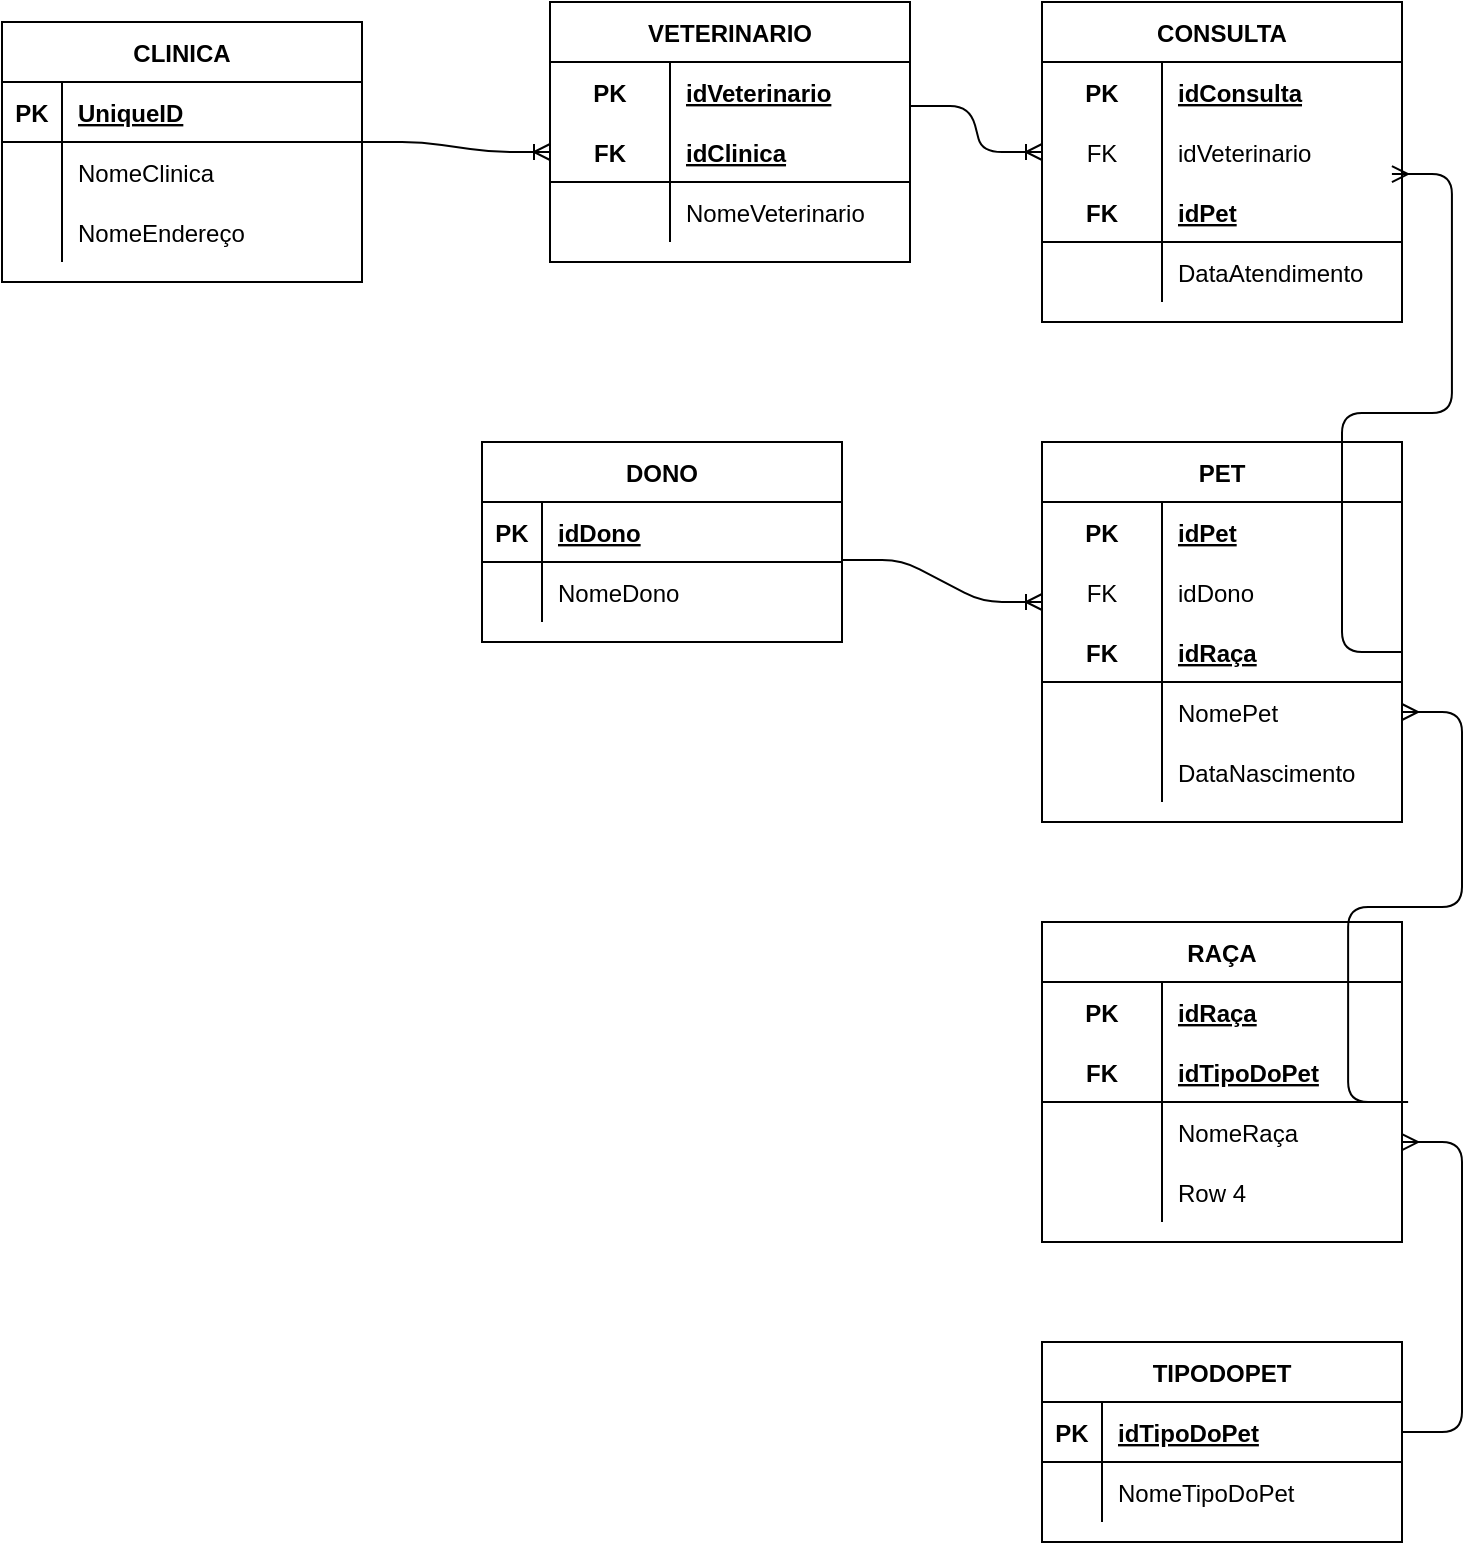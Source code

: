 <mxfile version="14.9.3" type="google"><diagram id="6hvwkCKKyfZGM2zHW6va" name="Page-1"><mxGraphModel dx="868" dy="450" grid="1" gridSize="10" guides="1" tooltips="1" connect="1" arrows="1" fold="1" page="1" pageScale="1" pageWidth="827" pageHeight="1169" math="0" shadow="0"><root><mxCell id="0"/><mxCell id="1" parent="0"/><mxCell id="MPyiWwz2eKO4E_4aaz9Q-1" value="CLINICA" style="shape=table;startSize=30;container=1;collapsible=1;childLayout=tableLayout;fixedRows=1;rowLines=0;fontStyle=1;align=center;resizeLast=1;" vertex="1" parent="1"><mxGeometry x="50" y="40" width="180" height="130" as="geometry"/></mxCell><mxCell id="MPyiWwz2eKO4E_4aaz9Q-2" value="" style="shape=partialRectangle;collapsible=0;dropTarget=0;pointerEvents=0;fillColor=none;top=0;left=0;bottom=1;right=0;points=[[0,0.5],[1,0.5]];portConstraint=eastwest;" vertex="1" parent="MPyiWwz2eKO4E_4aaz9Q-1"><mxGeometry y="30" width="180" height="30" as="geometry"/></mxCell><mxCell id="MPyiWwz2eKO4E_4aaz9Q-3" value="PK" style="shape=partialRectangle;connectable=0;fillColor=none;top=0;left=0;bottom=0;right=0;fontStyle=1;overflow=hidden;" vertex="1" parent="MPyiWwz2eKO4E_4aaz9Q-2"><mxGeometry width="30" height="30" as="geometry"/></mxCell><mxCell id="MPyiWwz2eKO4E_4aaz9Q-4" value="UniqueID" style="shape=partialRectangle;connectable=0;fillColor=none;top=0;left=0;bottom=0;right=0;align=left;spacingLeft=6;fontStyle=5;overflow=hidden;" vertex="1" parent="MPyiWwz2eKO4E_4aaz9Q-2"><mxGeometry x="30" width="150" height="30" as="geometry"/></mxCell><mxCell id="MPyiWwz2eKO4E_4aaz9Q-5" value="" style="shape=partialRectangle;collapsible=0;dropTarget=0;pointerEvents=0;fillColor=none;top=0;left=0;bottom=0;right=0;points=[[0,0.5],[1,0.5]];portConstraint=eastwest;" vertex="1" parent="MPyiWwz2eKO4E_4aaz9Q-1"><mxGeometry y="60" width="180" height="30" as="geometry"/></mxCell><mxCell id="MPyiWwz2eKO4E_4aaz9Q-6" value="" style="shape=partialRectangle;connectable=0;fillColor=none;top=0;left=0;bottom=0;right=0;editable=1;overflow=hidden;" vertex="1" parent="MPyiWwz2eKO4E_4aaz9Q-5"><mxGeometry width="30" height="30" as="geometry"/></mxCell><mxCell id="MPyiWwz2eKO4E_4aaz9Q-7" value="NomeClinica" style="shape=partialRectangle;connectable=0;fillColor=none;top=0;left=0;bottom=0;right=0;align=left;spacingLeft=6;overflow=hidden;" vertex="1" parent="MPyiWwz2eKO4E_4aaz9Q-5"><mxGeometry x="30" width="150" height="30" as="geometry"/></mxCell><mxCell id="MPyiWwz2eKO4E_4aaz9Q-8" value="" style="shape=partialRectangle;collapsible=0;dropTarget=0;pointerEvents=0;fillColor=none;top=0;left=0;bottom=0;right=0;points=[[0,0.5],[1,0.5]];portConstraint=eastwest;" vertex="1" parent="MPyiWwz2eKO4E_4aaz9Q-1"><mxGeometry y="90" width="180" height="30" as="geometry"/></mxCell><mxCell id="MPyiWwz2eKO4E_4aaz9Q-9" value="" style="shape=partialRectangle;connectable=0;fillColor=none;top=0;left=0;bottom=0;right=0;editable=1;overflow=hidden;" vertex="1" parent="MPyiWwz2eKO4E_4aaz9Q-8"><mxGeometry width="30" height="30" as="geometry"/></mxCell><mxCell id="MPyiWwz2eKO4E_4aaz9Q-10" value="NomeEndereço" style="shape=partialRectangle;connectable=0;fillColor=none;top=0;left=0;bottom=0;right=0;align=left;spacingLeft=6;overflow=hidden;" vertex="1" parent="MPyiWwz2eKO4E_4aaz9Q-8"><mxGeometry x="30" width="150" height="30" as="geometry"/></mxCell><mxCell id="MPyiWwz2eKO4E_4aaz9Q-14" value="VETERINARIO" style="shape=table;startSize=30;container=1;collapsible=1;childLayout=tableLayout;fixedRows=1;rowLines=0;fontStyle=1;align=center;resizeLast=1;" vertex="1" parent="1"><mxGeometry x="324" y="30" width="180" height="130" as="geometry"/></mxCell><mxCell id="MPyiWwz2eKO4E_4aaz9Q-15" value="" style="shape=partialRectangle;collapsible=0;dropTarget=0;pointerEvents=0;fillColor=none;top=0;left=0;bottom=0;right=0;points=[[0,0.5],[1,0.5]];portConstraint=eastwest;" vertex="1" parent="MPyiWwz2eKO4E_4aaz9Q-14"><mxGeometry y="30" width="180" height="30" as="geometry"/></mxCell><mxCell id="MPyiWwz2eKO4E_4aaz9Q-16" value="PK" style="shape=partialRectangle;connectable=0;fillColor=none;top=0;left=0;bottom=0;right=0;fontStyle=1;overflow=hidden;" vertex="1" parent="MPyiWwz2eKO4E_4aaz9Q-15"><mxGeometry width="60" height="30" as="geometry"/></mxCell><mxCell id="MPyiWwz2eKO4E_4aaz9Q-17" value="idVeterinario" style="shape=partialRectangle;connectable=0;fillColor=none;top=0;left=0;bottom=0;right=0;align=left;spacingLeft=6;fontStyle=5;overflow=hidden;" vertex="1" parent="MPyiWwz2eKO4E_4aaz9Q-15"><mxGeometry x="60" width="120" height="30" as="geometry"/></mxCell><mxCell id="MPyiWwz2eKO4E_4aaz9Q-18" value="" style="shape=partialRectangle;collapsible=0;dropTarget=0;pointerEvents=0;fillColor=none;top=0;left=0;bottom=1;right=0;points=[[0,0.5],[1,0.5]];portConstraint=eastwest;" vertex="1" parent="MPyiWwz2eKO4E_4aaz9Q-14"><mxGeometry y="60" width="180" height="30" as="geometry"/></mxCell><mxCell id="MPyiWwz2eKO4E_4aaz9Q-19" value="FK" style="shape=partialRectangle;connectable=0;fillColor=none;top=0;left=0;bottom=0;right=0;fontStyle=1;overflow=hidden;" vertex="1" parent="MPyiWwz2eKO4E_4aaz9Q-18"><mxGeometry width="60" height="30" as="geometry"/></mxCell><mxCell id="MPyiWwz2eKO4E_4aaz9Q-20" value="idClinica" style="shape=partialRectangle;connectable=0;fillColor=none;top=0;left=0;bottom=0;right=0;align=left;spacingLeft=6;fontStyle=5;overflow=hidden;" vertex="1" parent="MPyiWwz2eKO4E_4aaz9Q-18"><mxGeometry x="60" width="120" height="30" as="geometry"/></mxCell><mxCell id="MPyiWwz2eKO4E_4aaz9Q-21" value="" style="shape=partialRectangle;collapsible=0;dropTarget=0;pointerEvents=0;fillColor=none;top=0;left=0;bottom=0;right=0;points=[[0,0.5],[1,0.5]];portConstraint=eastwest;" vertex="1" parent="MPyiWwz2eKO4E_4aaz9Q-14"><mxGeometry y="90" width="180" height="30" as="geometry"/></mxCell><mxCell id="MPyiWwz2eKO4E_4aaz9Q-22" value="" style="shape=partialRectangle;connectable=0;fillColor=none;top=0;left=0;bottom=0;right=0;editable=1;overflow=hidden;" vertex="1" parent="MPyiWwz2eKO4E_4aaz9Q-21"><mxGeometry width="60" height="30" as="geometry"/></mxCell><mxCell id="MPyiWwz2eKO4E_4aaz9Q-23" value="NomeVeterinario" style="shape=partialRectangle;connectable=0;fillColor=none;top=0;left=0;bottom=0;right=0;align=left;spacingLeft=6;overflow=hidden;" vertex="1" parent="MPyiWwz2eKO4E_4aaz9Q-21"><mxGeometry x="60" width="120" height="30" as="geometry"/></mxCell><mxCell id="MPyiWwz2eKO4E_4aaz9Q-39" value="CONSULTA" style="shape=table;startSize=30;container=1;collapsible=1;childLayout=tableLayout;fixedRows=1;rowLines=0;fontStyle=1;align=center;resizeLast=1;" vertex="1" parent="1"><mxGeometry x="570" y="30" width="180" height="160" as="geometry"/></mxCell><mxCell id="MPyiWwz2eKO4E_4aaz9Q-40" value="" style="shape=partialRectangle;collapsible=0;dropTarget=0;pointerEvents=0;fillColor=none;top=0;left=0;bottom=0;right=0;points=[[0,0.5],[1,0.5]];portConstraint=eastwest;" vertex="1" parent="MPyiWwz2eKO4E_4aaz9Q-39"><mxGeometry y="30" width="180" height="30" as="geometry"/></mxCell><mxCell id="MPyiWwz2eKO4E_4aaz9Q-41" value="PK" style="shape=partialRectangle;connectable=0;fillColor=none;top=0;left=0;bottom=0;right=0;fontStyle=1;overflow=hidden;" vertex="1" parent="MPyiWwz2eKO4E_4aaz9Q-40"><mxGeometry width="60" height="30" as="geometry"/></mxCell><mxCell id="MPyiWwz2eKO4E_4aaz9Q-42" value="idConsulta" style="shape=partialRectangle;connectable=0;fillColor=none;top=0;left=0;bottom=0;right=0;align=left;spacingLeft=6;fontStyle=5;overflow=hidden;" vertex="1" parent="MPyiWwz2eKO4E_4aaz9Q-40"><mxGeometry x="60" width="120" height="30" as="geometry"/></mxCell><mxCell id="MPyiWwz2eKO4E_4aaz9Q-43" value="" style="shape=partialRectangle;collapsible=0;dropTarget=0;pointerEvents=0;fillColor=none;top=0;left=0;bottom=0;right=0;points=[[0,0.5],[1,0.5]];portConstraint=eastwest;" vertex="1" parent="MPyiWwz2eKO4E_4aaz9Q-39"><mxGeometry y="60" width="180" height="30" as="geometry"/></mxCell><mxCell id="MPyiWwz2eKO4E_4aaz9Q-44" value="FK" style="shape=partialRectangle;connectable=0;fillColor=none;top=0;left=0;bottom=0;right=0;fontStyle=0;overflow=hidden;" vertex="1" parent="MPyiWwz2eKO4E_4aaz9Q-43"><mxGeometry width="60" height="30" as="geometry"/></mxCell><mxCell id="MPyiWwz2eKO4E_4aaz9Q-45" value="idVeterinario" style="shape=partialRectangle;connectable=0;fillColor=none;top=0;left=0;bottom=0;right=0;align=left;spacingLeft=6;fontStyle=0;overflow=hidden;" vertex="1" parent="MPyiWwz2eKO4E_4aaz9Q-43"><mxGeometry x="60" width="120" height="30" as="geometry"/></mxCell><mxCell id="MPyiWwz2eKO4E_4aaz9Q-46" value="" style="shape=partialRectangle;collapsible=0;dropTarget=0;pointerEvents=0;fillColor=none;top=0;left=0;bottom=1;right=0;points=[[0,0.5],[1,0.5]];portConstraint=eastwest;" vertex="1" parent="MPyiWwz2eKO4E_4aaz9Q-39"><mxGeometry y="90" width="180" height="30" as="geometry"/></mxCell><mxCell id="MPyiWwz2eKO4E_4aaz9Q-47" value="FK" style="shape=partialRectangle;connectable=0;fillColor=none;top=0;left=0;bottom=0;right=0;fontStyle=1;overflow=hidden;" vertex="1" parent="MPyiWwz2eKO4E_4aaz9Q-46"><mxGeometry width="60" height="30" as="geometry"/></mxCell><mxCell id="MPyiWwz2eKO4E_4aaz9Q-48" value="idPet" style="shape=partialRectangle;connectable=0;fillColor=none;top=0;left=0;bottom=0;right=0;align=left;spacingLeft=6;fontStyle=5;overflow=hidden;" vertex="1" parent="MPyiWwz2eKO4E_4aaz9Q-46"><mxGeometry x="60" width="120" height="30" as="geometry"/></mxCell><mxCell id="MPyiWwz2eKO4E_4aaz9Q-49" value="" style="shape=partialRectangle;collapsible=0;dropTarget=0;pointerEvents=0;fillColor=none;top=0;left=0;bottom=0;right=0;points=[[0,0.5],[1,0.5]];portConstraint=eastwest;" vertex="1" parent="MPyiWwz2eKO4E_4aaz9Q-39"><mxGeometry y="120" width="180" height="30" as="geometry"/></mxCell><mxCell id="MPyiWwz2eKO4E_4aaz9Q-50" value="" style="shape=partialRectangle;connectable=0;fillColor=none;top=0;left=0;bottom=0;right=0;editable=1;overflow=hidden;" vertex="1" parent="MPyiWwz2eKO4E_4aaz9Q-49"><mxGeometry width="60" height="30" as="geometry"/></mxCell><mxCell id="MPyiWwz2eKO4E_4aaz9Q-51" value="DataAtendimento" style="shape=partialRectangle;connectable=0;fillColor=none;top=0;left=0;bottom=0;right=0;align=left;spacingLeft=6;overflow=hidden;" vertex="1" parent="MPyiWwz2eKO4E_4aaz9Q-49"><mxGeometry x="60" width="120" height="30" as="geometry"/></mxCell><mxCell id="MPyiWwz2eKO4E_4aaz9Q-52" value="PET" style="shape=table;startSize=30;container=1;collapsible=1;childLayout=tableLayout;fixedRows=1;rowLines=0;fontStyle=1;align=center;resizeLast=1;" vertex="1" parent="1"><mxGeometry x="570" y="250" width="180" height="190" as="geometry"/></mxCell><mxCell id="MPyiWwz2eKO4E_4aaz9Q-53" value="" style="shape=partialRectangle;collapsible=0;dropTarget=0;pointerEvents=0;fillColor=none;top=0;left=0;bottom=0;right=0;points=[[0,0.5],[1,0.5]];portConstraint=eastwest;" vertex="1" parent="MPyiWwz2eKO4E_4aaz9Q-52"><mxGeometry y="30" width="180" height="30" as="geometry"/></mxCell><mxCell id="MPyiWwz2eKO4E_4aaz9Q-54" value="PK" style="shape=partialRectangle;connectable=0;fillColor=none;top=0;left=0;bottom=0;right=0;fontStyle=1;overflow=hidden;" vertex="1" parent="MPyiWwz2eKO4E_4aaz9Q-53"><mxGeometry width="60" height="30" as="geometry"/></mxCell><mxCell id="MPyiWwz2eKO4E_4aaz9Q-55" value="idPet" style="shape=partialRectangle;connectable=0;fillColor=none;top=0;left=0;bottom=0;right=0;align=left;spacingLeft=6;fontStyle=5;overflow=hidden;" vertex="1" parent="MPyiWwz2eKO4E_4aaz9Q-53"><mxGeometry x="60" width="120" height="30" as="geometry"/></mxCell><mxCell id="MPyiWwz2eKO4E_4aaz9Q-56" value="" style="shape=partialRectangle;collapsible=0;dropTarget=0;pointerEvents=0;fillColor=none;top=0;left=0;bottom=0;right=0;points=[[0,0.5],[1,0.5]];portConstraint=eastwest;" vertex="1" parent="MPyiWwz2eKO4E_4aaz9Q-52"><mxGeometry y="60" width="180" height="30" as="geometry"/></mxCell><mxCell id="MPyiWwz2eKO4E_4aaz9Q-57" value="FK" style="shape=partialRectangle;connectable=0;fillColor=none;top=0;left=0;bottom=0;right=0;fontStyle=0;overflow=hidden;" vertex="1" parent="MPyiWwz2eKO4E_4aaz9Q-56"><mxGeometry width="60" height="30" as="geometry"/></mxCell><mxCell id="MPyiWwz2eKO4E_4aaz9Q-58" value="idDono" style="shape=partialRectangle;connectable=0;fillColor=none;top=0;left=0;bottom=0;right=0;align=left;spacingLeft=6;fontStyle=0;overflow=hidden;" vertex="1" parent="MPyiWwz2eKO4E_4aaz9Q-56"><mxGeometry x="60" width="120" height="30" as="geometry"/></mxCell><mxCell id="MPyiWwz2eKO4E_4aaz9Q-59" value="" style="shape=partialRectangle;collapsible=0;dropTarget=0;pointerEvents=0;fillColor=none;top=0;left=0;bottom=1;right=0;points=[[0,0.5],[1,0.5]];portConstraint=eastwest;" vertex="1" parent="MPyiWwz2eKO4E_4aaz9Q-52"><mxGeometry y="90" width="180" height="30" as="geometry"/></mxCell><mxCell id="MPyiWwz2eKO4E_4aaz9Q-60" value="FK" style="shape=partialRectangle;connectable=0;fillColor=none;top=0;left=0;bottom=0;right=0;fontStyle=1;overflow=hidden;" vertex="1" parent="MPyiWwz2eKO4E_4aaz9Q-59"><mxGeometry width="60" height="30" as="geometry"/></mxCell><mxCell id="MPyiWwz2eKO4E_4aaz9Q-61" value="idRaça" style="shape=partialRectangle;connectable=0;fillColor=none;top=0;left=0;bottom=0;right=0;align=left;spacingLeft=6;fontStyle=5;overflow=hidden;" vertex="1" parent="MPyiWwz2eKO4E_4aaz9Q-59"><mxGeometry x="60" width="120" height="30" as="geometry"/></mxCell><mxCell id="MPyiWwz2eKO4E_4aaz9Q-65" value="" style="shape=partialRectangle;collapsible=0;dropTarget=0;pointerEvents=0;fillColor=none;top=0;left=0;bottom=0;right=0;points=[[0,0.5],[1,0.5]];portConstraint=eastwest;" vertex="1" parent="MPyiWwz2eKO4E_4aaz9Q-52"><mxGeometry y="120" width="180" height="30" as="geometry"/></mxCell><mxCell id="MPyiWwz2eKO4E_4aaz9Q-66" value="" style="shape=partialRectangle;connectable=0;fillColor=none;top=0;left=0;bottom=0;right=0;editable=1;overflow=hidden;" vertex="1" parent="MPyiWwz2eKO4E_4aaz9Q-65"><mxGeometry width="60" height="30" as="geometry"/></mxCell><mxCell id="MPyiWwz2eKO4E_4aaz9Q-67" value="NomePet" style="shape=partialRectangle;connectable=0;fillColor=none;top=0;left=0;bottom=0;right=0;align=left;spacingLeft=6;overflow=hidden;" vertex="1" parent="MPyiWwz2eKO4E_4aaz9Q-65"><mxGeometry x="60" width="120" height="30" as="geometry"/></mxCell><mxCell id="MPyiWwz2eKO4E_4aaz9Q-62" value="" style="shape=partialRectangle;collapsible=0;dropTarget=0;pointerEvents=0;fillColor=none;top=0;left=0;bottom=0;right=0;points=[[0,0.5],[1,0.5]];portConstraint=eastwest;" vertex="1" parent="MPyiWwz2eKO4E_4aaz9Q-52"><mxGeometry y="150" width="180" height="30" as="geometry"/></mxCell><mxCell id="MPyiWwz2eKO4E_4aaz9Q-63" value="" style="shape=partialRectangle;connectable=0;fillColor=none;top=0;left=0;bottom=0;right=0;editable=1;overflow=hidden;" vertex="1" parent="MPyiWwz2eKO4E_4aaz9Q-62"><mxGeometry width="60" height="30" as="geometry"/></mxCell><mxCell id="MPyiWwz2eKO4E_4aaz9Q-64" value="DataNascimento" style="shape=partialRectangle;connectable=0;fillColor=none;top=0;left=0;bottom=0;right=0;align=left;spacingLeft=6;overflow=hidden;" vertex="1" parent="MPyiWwz2eKO4E_4aaz9Q-62"><mxGeometry x="60" width="120" height="30" as="geometry"/></mxCell><mxCell id="MPyiWwz2eKO4E_4aaz9Q-68" value="RAÇA" style="shape=table;startSize=30;container=1;collapsible=1;childLayout=tableLayout;fixedRows=1;rowLines=0;fontStyle=1;align=center;resizeLast=1;" vertex="1" parent="1"><mxGeometry x="570" y="490" width="180" height="160" as="geometry"/></mxCell><mxCell id="MPyiWwz2eKO4E_4aaz9Q-69" value="" style="shape=partialRectangle;collapsible=0;dropTarget=0;pointerEvents=0;fillColor=none;top=0;left=0;bottom=0;right=0;points=[[0,0.5],[1,0.5]];portConstraint=eastwest;" vertex="1" parent="MPyiWwz2eKO4E_4aaz9Q-68"><mxGeometry y="30" width="180" height="30" as="geometry"/></mxCell><mxCell id="MPyiWwz2eKO4E_4aaz9Q-70" value="PK" style="shape=partialRectangle;connectable=0;fillColor=none;top=0;left=0;bottom=0;right=0;fontStyle=1;overflow=hidden;" vertex="1" parent="MPyiWwz2eKO4E_4aaz9Q-69"><mxGeometry width="60" height="30" as="geometry"/></mxCell><mxCell id="MPyiWwz2eKO4E_4aaz9Q-71" value="idRaça" style="shape=partialRectangle;connectable=0;fillColor=none;top=0;left=0;bottom=0;right=0;align=left;spacingLeft=6;fontStyle=5;overflow=hidden;" vertex="1" parent="MPyiWwz2eKO4E_4aaz9Q-69"><mxGeometry x="60" width="120" height="30" as="geometry"/></mxCell><mxCell id="MPyiWwz2eKO4E_4aaz9Q-72" value="" style="shape=partialRectangle;collapsible=0;dropTarget=0;pointerEvents=0;fillColor=none;top=0;left=0;bottom=1;right=0;points=[[0,0.5],[1,0.5]];portConstraint=eastwest;" vertex="1" parent="MPyiWwz2eKO4E_4aaz9Q-68"><mxGeometry y="60" width="180" height="30" as="geometry"/></mxCell><mxCell id="MPyiWwz2eKO4E_4aaz9Q-73" value="FK" style="shape=partialRectangle;connectable=0;fillColor=none;top=0;left=0;bottom=0;right=0;fontStyle=1;overflow=hidden;" vertex="1" parent="MPyiWwz2eKO4E_4aaz9Q-72"><mxGeometry width="60" height="30" as="geometry"/></mxCell><mxCell id="MPyiWwz2eKO4E_4aaz9Q-74" value="idTipoDoPet" style="shape=partialRectangle;connectable=0;fillColor=none;top=0;left=0;bottom=0;right=0;align=left;spacingLeft=6;fontStyle=5;overflow=hidden;" vertex="1" parent="MPyiWwz2eKO4E_4aaz9Q-72"><mxGeometry x="60" width="120" height="30" as="geometry"/></mxCell><mxCell id="MPyiWwz2eKO4E_4aaz9Q-75" value="" style="shape=partialRectangle;collapsible=0;dropTarget=0;pointerEvents=0;fillColor=none;top=0;left=0;bottom=0;right=0;points=[[0,0.5],[1,0.5]];portConstraint=eastwest;" vertex="1" parent="MPyiWwz2eKO4E_4aaz9Q-68"><mxGeometry y="90" width="180" height="30" as="geometry"/></mxCell><mxCell id="MPyiWwz2eKO4E_4aaz9Q-76" value="" style="shape=partialRectangle;connectable=0;fillColor=none;top=0;left=0;bottom=0;right=0;editable=1;overflow=hidden;" vertex="1" parent="MPyiWwz2eKO4E_4aaz9Q-75"><mxGeometry width="60" height="30" as="geometry"/></mxCell><mxCell id="MPyiWwz2eKO4E_4aaz9Q-77" value="NomeRaça" style="shape=partialRectangle;connectable=0;fillColor=none;top=0;left=0;bottom=0;right=0;align=left;spacingLeft=6;overflow=hidden;" vertex="1" parent="MPyiWwz2eKO4E_4aaz9Q-75"><mxGeometry x="60" width="120" height="30" as="geometry"/></mxCell><mxCell id="MPyiWwz2eKO4E_4aaz9Q-78" value="" style="shape=partialRectangle;collapsible=0;dropTarget=0;pointerEvents=0;fillColor=none;top=0;left=0;bottom=0;right=0;points=[[0,0.5],[1,0.5]];portConstraint=eastwest;" vertex="1" parent="MPyiWwz2eKO4E_4aaz9Q-68"><mxGeometry y="120" width="180" height="30" as="geometry"/></mxCell><mxCell id="MPyiWwz2eKO4E_4aaz9Q-79" value="" style="shape=partialRectangle;connectable=0;fillColor=none;top=0;left=0;bottom=0;right=0;editable=1;overflow=hidden;" vertex="1" parent="MPyiWwz2eKO4E_4aaz9Q-78"><mxGeometry width="60" height="30" as="geometry"/></mxCell><mxCell id="MPyiWwz2eKO4E_4aaz9Q-80" value="Row 4" style="shape=partialRectangle;connectable=0;fillColor=none;top=0;left=0;bottom=0;right=0;align=left;spacingLeft=6;overflow=hidden;" vertex="1" parent="MPyiWwz2eKO4E_4aaz9Q-78"><mxGeometry x="60" width="120" height="30" as="geometry"/></mxCell><mxCell id="MPyiWwz2eKO4E_4aaz9Q-81" value="TIPODOPET" style="shape=table;startSize=30;container=1;collapsible=1;childLayout=tableLayout;fixedRows=1;rowLines=0;fontStyle=1;align=center;resizeLast=1;" vertex="1" parent="1"><mxGeometry x="570" y="700" width="180" height="100" as="geometry"/></mxCell><mxCell id="MPyiWwz2eKO4E_4aaz9Q-82" value="" style="shape=partialRectangle;collapsible=0;dropTarget=0;pointerEvents=0;fillColor=none;top=0;left=0;bottom=1;right=0;points=[[0,0.5],[1,0.5]];portConstraint=eastwest;" vertex="1" parent="MPyiWwz2eKO4E_4aaz9Q-81"><mxGeometry y="30" width="180" height="30" as="geometry"/></mxCell><mxCell id="MPyiWwz2eKO4E_4aaz9Q-83" value="PK" style="shape=partialRectangle;connectable=0;fillColor=none;top=0;left=0;bottom=0;right=0;fontStyle=1;overflow=hidden;" vertex="1" parent="MPyiWwz2eKO4E_4aaz9Q-82"><mxGeometry width="30" height="30" as="geometry"/></mxCell><mxCell id="MPyiWwz2eKO4E_4aaz9Q-84" value="idTipoDoPet" style="shape=partialRectangle;connectable=0;fillColor=none;top=0;left=0;bottom=0;right=0;align=left;spacingLeft=6;fontStyle=5;overflow=hidden;" vertex="1" parent="MPyiWwz2eKO4E_4aaz9Q-82"><mxGeometry x="30" width="150" height="30" as="geometry"/></mxCell><mxCell id="MPyiWwz2eKO4E_4aaz9Q-85" value="" style="shape=partialRectangle;collapsible=0;dropTarget=0;pointerEvents=0;fillColor=none;top=0;left=0;bottom=0;right=0;points=[[0,0.5],[1,0.5]];portConstraint=eastwest;" vertex="1" parent="MPyiWwz2eKO4E_4aaz9Q-81"><mxGeometry y="60" width="180" height="30" as="geometry"/></mxCell><mxCell id="MPyiWwz2eKO4E_4aaz9Q-86" value="" style="shape=partialRectangle;connectable=0;fillColor=none;top=0;left=0;bottom=0;right=0;editable=1;overflow=hidden;" vertex="1" parent="MPyiWwz2eKO4E_4aaz9Q-85"><mxGeometry width="30" height="30" as="geometry"/></mxCell><mxCell id="MPyiWwz2eKO4E_4aaz9Q-87" value="NomeTipoDoPet" style="shape=partialRectangle;connectable=0;fillColor=none;top=0;left=0;bottom=0;right=0;align=left;spacingLeft=6;overflow=hidden;" vertex="1" parent="MPyiWwz2eKO4E_4aaz9Q-85"><mxGeometry x="30" width="150" height="30" as="geometry"/></mxCell><mxCell id="MPyiWwz2eKO4E_4aaz9Q-94" value="DONO" style="shape=table;startSize=30;container=1;collapsible=1;childLayout=tableLayout;fixedRows=1;rowLines=0;fontStyle=1;align=center;resizeLast=1;" vertex="1" parent="1"><mxGeometry x="290" y="250" width="180" height="100" as="geometry"/></mxCell><mxCell id="MPyiWwz2eKO4E_4aaz9Q-95" value="" style="shape=partialRectangle;collapsible=0;dropTarget=0;pointerEvents=0;fillColor=none;top=0;left=0;bottom=1;right=0;points=[[0,0.5],[1,0.5]];portConstraint=eastwest;" vertex="1" parent="MPyiWwz2eKO4E_4aaz9Q-94"><mxGeometry y="30" width="180" height="30" as="geometry"/></mxCell><mxCell id="MPyiWwz2eKO4E_4aaz9Q-96" value="PK" style="shape=partialRectangle;connectable=0;fillColor=none;top=0;left=0;bottom=0;right=0;fontStyle=1;overflow=hidden;" vertex="1" parent="MPyiWwz2eKO4E_4aaz9Q-95"><mxGeometry width="30" height="30" as="geometry"/></mxCell><mxCell id="MPyiWwz2eKO4E_4aaz9Q-97" value="idDono" style="shape=partialRectangle;connectable=0;fillColor=none;top=0;left=0;bottom=0;right=0;align=left;spacingLeft=6;fontStyle=5;overflow=hidden;" vertex="1" parent="MPyiWwz2eKO4E_4aaz9Q-95"><mxGeometry x="30" width="150" height="30" as="geometry"/></mxCell><mxCell id="MPyiWwz2eKO4E_4aaz9Q-98" value="" style="shape=partialRectangle;collapsible=0;dropTarget=0;pointerEvents=0;fillColor=none;top=0;left=0;bottom=0;right=0;points=[[0,0.5],[1,0.5]];portConstraint=eastwest;" vertex="1" parent="MPyiWwz2eKO4E_4aaz9Q-94"><mxGeometry y="60" width="180" height="30" as="geometry"/></mxCell><mxCell id="MPyiWwz2eKO4E_4aaz9Q-99" value="" style="shape=partialRectangle;connectable=0;fillColor=none;top=0;left=0;bottom=0;right=0;editable=1;overflow=hidden;" vertex="1" parent="MPyiWwz2eKO4E_4aaz9Q-98"><mxGeometry width="30" height="30" as="geometry"/></mxCell><mxCell id="MPyiWwz2eKO4E_4aaz9Q-100" value="NomeDono" style="shape=partialRectangle;connectable=0;fillColor=none;top=0;left=0;bottom=0;right=0;align=left;spacingLeft=6;overflow=hidden;" vertex="1" parent="MPyiWwz2eKO4E_4aaz9Q-98"><mxGeometry x="30" width="150" height="30" as="geometry"/></mxCell><mxCell id="MPyiWwz2eKO4E_4aaz9Q-107" value="" style="edgeStyle=entityRelationEdgeStyle;fontSize=12;html=1;endArrow=ERoneToMany;" edge="1" parent="1" target="MPyiWwz2eKO4E_4aaz9Q-18"><mxGeometry width="100" height="100" relative="1" as="geometry"><mxPoint x="230" y="100" as="sourcePoint"/><mxPoint x="500" y="260" as="targetPoint"/></mxGeometry></mxCell><mxCell id="MPyiWwz2eKO4E_4aaz9Q-108" value="" style="edgeStyle=entityRelationEdgeStyle;fontSize=12;html=1;endArrow=ERoneToMany;exitX=1;exitY=-0.033;exitDx=0;exitDy=0;exitPerimeter=0;" edge="1" parent="1" source="MPyiWwz2eKO4E_4aaz9Q-98"><mxGeometry width="100" height="100" relative="1" as="geometry"><mxPoint x="470" y="430" as="sourcePoint"/><mxPoint x="570" y="330" as="targetPoint"/></mxGeometry></mxCell><mxCell id="MPyiWwz2eKO4E_4aaz9Q-109" value="" style="edgeStyle=entityRelationEdgeStyle;fontSize=12;html=1;endArrow=ERoneToMany;exitX=1;exitY=0.733;exitDx=0;exitDy=0;exitPerimeter=0;entryX=0;entryY=0.5;entryDx=0;entryDy=0;" edge="1" parent="1" source="MPyiWwz2eKO4E_4aaz9Q-15" target="MPyiWwz2eKO4E_4aaz9Q-43"><mxGeometry width="100" height="100" relative="1" as="geometry"><mxPoint x="480" y="190" as="sourcePoint"/><mxPoint x="580" y="90" as="targetPoint"/></mxGeometry></mxCell><mxCell id="MPyiWwz2eKO4E_4aaz9Q-110" value="" style="edgeStyle=entityRelationEdgeStyle;fontSize=12;html=1;endArrow=ERmany;exitX=1;exitY=0.5;exitDx=0;exitDy=0;entryX=1;entryY=0.667;entryDx=0;entryDy=0;entryPerimeter=0;" edge="1" parent="1" source="MPyiWwz2eKO4E_4aaz9Q-82" target="MPyiWwz2eKO4E_4aaz9Q-75"><mxGeometry width="100" height="100" relative="1" as="geometry"><mxPoint x="650" y="720" as="sourcePoint"/><mxPoint x="750" y="620" as="targetPoint"/></mxGeometry></mxCell><mxCell id="MPyiWwz2eKO4E_4aaz9Q-111" value="" style="edgeStyle=entityRelationEdgeStyle;fontSize=12;html=1;endArrow=ERmany;entryX=1;entryY=0.5;entryDx=0;entryDy=0;exitX=1.017;exitY=1;exitDx=0;exitDy=0;exitPerimeter=0;" edge="1" parent="1" source="MPyiWwz2eKO4E_4aaz9Q-72" target="MPyiWwz2eKO4E_4aaz9Q-65"><mxGeometry width="100" height="100" relative="1" as="geometry"><mxPoint x="400" y="360" as="sourcePoint"/><mxPoint x="500" y="260" as="targetPoint"/></mxGeometry></mxCell><mxCell id="MPyiWwz2eKO4E_4aaz9Q-112" value="" style="edgeStyle=entityRelationEdgeStyle;fontSize=12;html=1;endArrow=ERmany;exitX=1;exitY=0.5;exitDx=0;exitDy=0;entryX=0.972;entryY=-0.133;entryDx=0;entryDy=0;entryPerimeter=0;" edge="1" parent="1" source="MPyiWwz2eKO4E_4aaz9Q-59" target="MPyiWwz2eKO4E_4aaz9Q-46"><mxGeometry width="100" height="100" relative="1" as="geometry"><mxPoint x="660" y="210" as="sourcePoint"/><mxPoint x="760" y="110" as="targetPoint"/></mxGeometry></mxCell></root></mxGraphModel></diagram></mxfile>